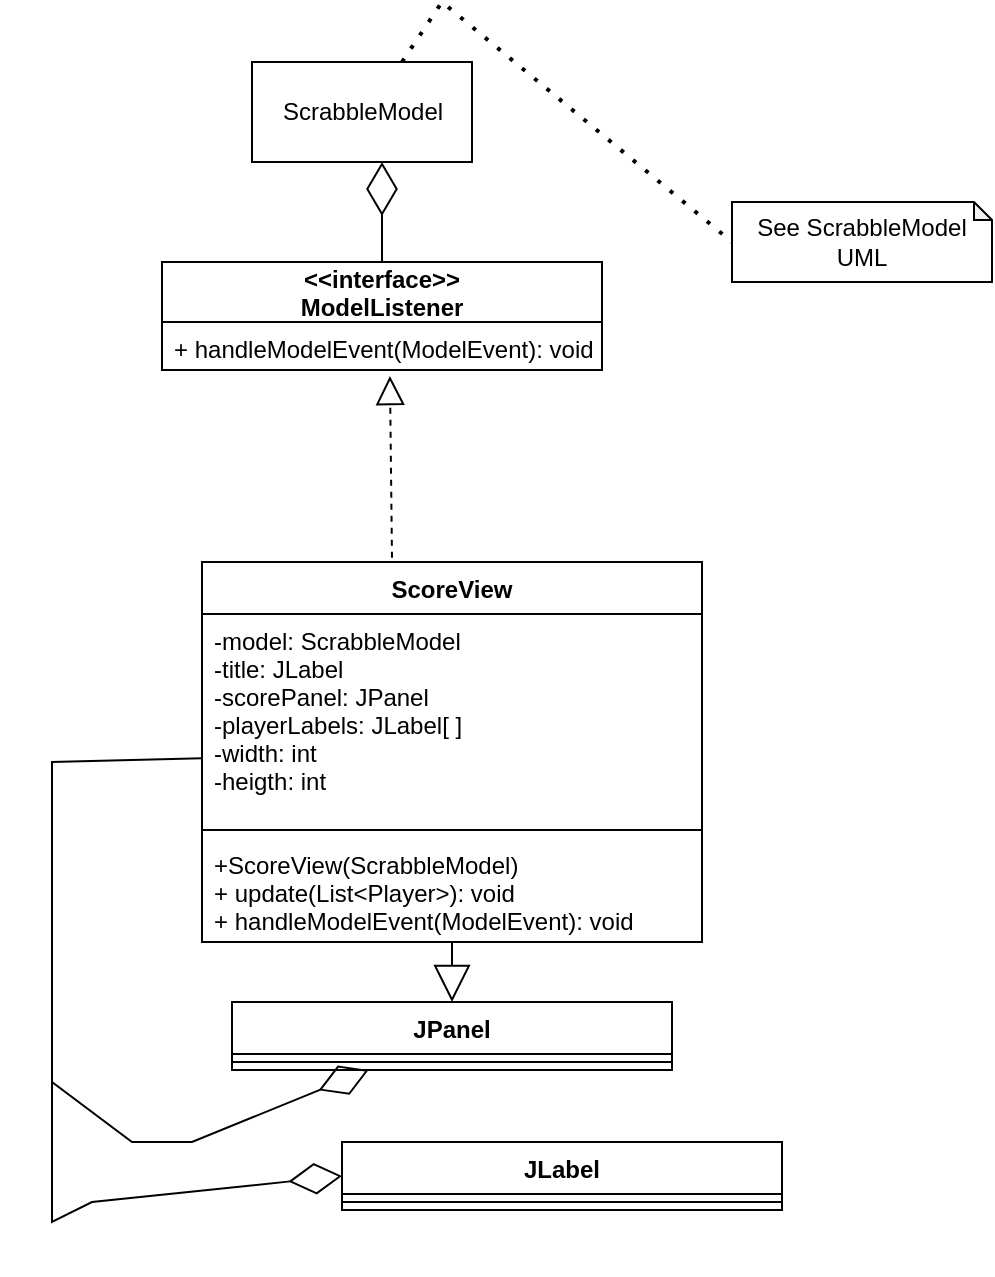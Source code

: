 <mxfile version="20.5.3" type="embed"><diagram id="Hdw9nfxEkwr1Qo68ymNl" name="Page-1"><mxGraphModel dx="1038" dy="614" grid="1" gridSize="10" guides="1" tooltips="1" connect="1" arrows="1" fold="1" page="1" pageScale="1" pageWidth="850" pageHeight="1100" math="0" shadow="0"><root><mxCell id="0"/><mxCell id="1" parent="0"/><mxCell id="2" value="ScoreView" style="swimlane;fontStyle=1;align=center;verticalAlign=top;childLayout=stackLayout;horizontal=1;startSize=26;horizontalStack=0;resizeParent=1;resizeParentMax=0;resizeLast=0;collapsible=1;marginBottom=0;" parent="1" vertex="1"><mxGeometry x="245" y="360" width="250" height="190" as="geometry"/></mxCell><mxCell id="3" value="-model: ScrabbleModel&#10;-title: JLabel&#10;-scorePanel: JPanel&#10;-playerLabels: JLabel[ ]&#10;-width: int&#10;-heigth: int" style="text;strokeColor=none;fillColor=none;align=left;verticalAlign=top;spacingLeft=4;spacingRight=4;overflow=hidden;rotatable=0;points=[[0,0.5],[1,0.5]];portConstraint=eastwest;" parent="2" vertex="1"><mxGeometry y="26" width="250" height="104" as="geometry"/></mxCell><mxCell id="4" value="" style="line;strokeWidth=1;fillColor=none;align=left;verticalAlign=middle;spacingTop=-1;spacingLeft=3;spacingRight=3;rotatable=0;labelPosition=right;points=[];portConstraint=eastwest;" parent="2" vertex="1"><mxGeometry y="130" width="250" height="8" as="geometry"/></mxCell><mxCell id="5" value="+ScoreView(ScrabbleModel)&#10;+ update(List&lt;Player&gt;): void&#10;+ handleModelEvent(ModelEvent): void" style="text;strokeColor=none;fillColor=none;align=left;verticalAlign=top;spacingLeft=4;spacingRight=4;overflow=hidden;rotatable=0;points=[[0,0.5],[1,0.5]];portConstraint=eastwest;" parent="2" vertex="1"><mxGeometry y="138" width="250" height="52" as="geometry"/></mxCell><mxCell id="6" value="&lt;&lt;interface&gt;&gt;&#10;ModelListener" style="swimlane;fontStyle=1;childLayout=stackLayout;horizontal=1;startSize=30;fillColor=none;horizontalStack=0;resizeParent=1;resizeParentMax=0;resizeLast=0;collapsible=1;marginBottom=0;" parent="1" vertex="1"><mxGeometry x="225" y="210" width="220" height="54" as="geometry"/></mxCell><mxCell id="7" value="+ handleModelEvent(ModelEvent): void" style="text;strokeColor=none;fillColor=none;align=left;verticalAlign=top;spacingLeft=4;spacingRight=4;overflow=hidden;rotatable=0;points=[[0,0.5],[1,0.5]];portConstraint=eastwest;fontStyle=0" parent="6" vertex="1"><mxGeometry y="30" width="220" height="24" as="geometry"/></mxCell><mxCell id="8" value="" style="endArrow=diamondThin;endFill=0;endSize=24;html=1;rounded=0;" parent="1" source="6" edge="1"><mxGeometry width="160" relative="1" as="geometry"><mxPoint x="70" y="40" as="sourcePoint"/><mxPoint x="335" y="160" as="targetPoint"/></mxGeometry></mxCell><mxCell id="9" value="JPanel" style="swimlane;fontStyle=1;align=center;verticalAlign=top;childLayout=stackLayout;horizontal=1;startSize=26;horizontalStack=0;resizeParent=1;resizeParentMax=0;resizeLast=0;collapsible=1;marginBottom=0;" parent="1" vertex="1"><mxGeometry x="260" y="580" width="220" height="34" as="geometry"/></mxCell><mxCell id="10" value="" style="line;strokeWidth=1;fillColor=none;align=left;verticalAlign=middle;spacingTop=-1;spacingLeft=3;spacingRight=3;rotatable=0;labelPosition=right;points=[];portConstraint=eastwest;" parent="9" vertex="1"><mxGeometry y="26" width="220" height="8" as="geometry"/></mxCell><mxCell id="11" value="" style="endArrow=block;endSize=16;endFill=0;html=1;rounded=0;" parent="1" source="2" target="9" edge="1"><mxGeometry width="160" relative="1" as="geometry"><mxPoint x="615" y="420" as="sourcePoint"/><mxPoint x="615" y="274" as="targetPoint"/></mxGeometry></mxCell><mxCell id="12" value="" style="endArrow=diamondThin;endFill=0;endSize=24;html=1;rounded=0;" parent="1" source="2" target="9" edge="1"><mxGeometry width="160" relative="1" as="geometry"><mxPoint x="495" y="473.889" as="sourcePoint"/><mxPoint x="180" y="570" as="targetPoint"/><Array as="points"><mxPoint x="170" y="460"/><mxPoint x="170" y="620"/><mxPoint x="210" y="650"/><mxPoint x="240" y="650"/></Array></mxGeometry></mxCell><mxCell id="13" value="" style="endArrow=block;dashed=1;endFill=0;endSize=12;html=1;rounded=0;entryX=0.518;entryY=1.125;entryDx=0;entryDy=0;entryPerimeter=0;exitX=0.38;exitY=-0.011;exitDx=0;exitDy=0;exitPerimeter=0;" parent="1" source="2" target="7" edge="1"><mxGeometry width="160" relative="1" as="geometry"><mxPoint x="340" y="350" as="sourcePoint"/><mxPoint x="520" y="330" as="targetPoint"/></mxGeometry></mxCell><mxCell id="14" value="JLabel" style="swimlane;fontStyle=1;align=center;verticalAlign=top;childLayout=stackLayout;horizontal=1;startSize=26;horizontalStack=0;resizeParent=1;resizeParentMax=0;resizeLast=0;collapsible=1;marginBottom=0;" parent="1" vertex="1"><mxGeometry x="315" y="650" width="220" height="34" as="geometry"/></mxCell><mxCell id="15" value="" style="line;strokeWidth=1;fillColor=none;align=left;verticalAlign=middle;spacingTop=-1;spacingLeft=3;spacingRight=3;rotatable=0;labelPosition=right;points=[];portConstraint=eastwest;" parent="14" vertex="1"><mxGeometry y="26" width="220" height="8" as="geometry"/></mxCell><mxCell id="16" value="" style="endArrow=diamondThin;endFill=0;endSize=24;html=1;rounded=0;entryX=0;entryY=0.5;entryDx=0;entryDy=0;" parent="1" target="14" edge="1"><mxGeometry width="160" relative="1" as="geometry"><mxPoint x="170" y="620" as="sourcePoint"/><mxPoint x="225" y="666.5" as="targetPoint"/><Array as="points"><mxPoint x="170" y="690"/><mxPoint x="190" y="680"/></Array></mxGeometry></mxCell><mxCell id="17" value="ScrabbleModel" style="html=1;" parent="1" vertex="1"><mxGeometry x="270" y="110" width="110" height="50" as="geometry"/></mxCell><mxCell id="18" value="See ScrabbleModel UML" style="shape=note;whiteSpace=wrap;html=1;backgroundOutline=1;darkOpacity=0.05;size=9;" parent="1" vertex="1"><mxGeometry x="510" y="180" width="130" height="40" as="geometry"/></mxCell><mxCell id="19" value="" style="endArrow=none;dashed=1;html=1;dashPattern=1 3;strokeWidth=2;rounded=0;entryX=0;entryY=0.5;entryDx=0;entryDy=0;entryPerimeter=0;" parent="1" target="18" edge="1"><mxGeometry width="50" height="50" relative="1" as="geometry"><mxPoint x="345" y="110" as="sourcePoint"/><mxPoint x="395" y="60" as="targetPoint"/><Array as="points"><mxPoint x="365" y="80"/></Array></mxGeometry></mxCell></root></mxGraphModel></diagram></mxfile>